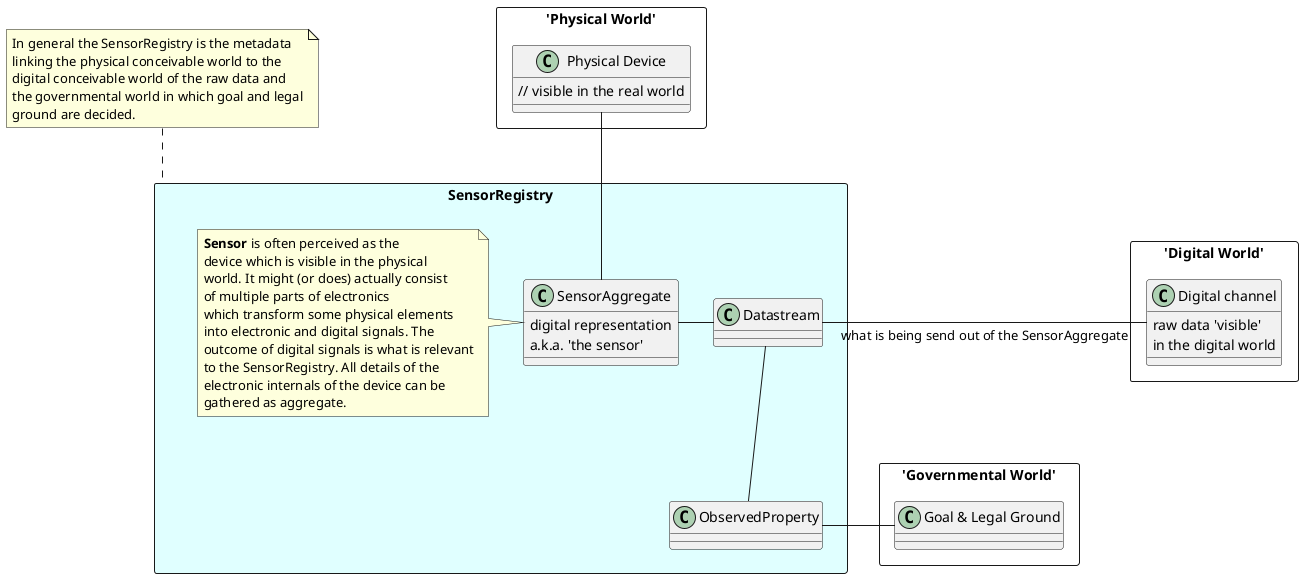 @startuml "SensRNet-Datamodel-Context"

package "'Physical World'" <<Rectangle>> {

    class "Physical Device" {
        // visible in the real world
    }

}

package "SensorRegistry" <<Rectangle>> #LightCyan {


    class SensorAggregate {
        digital representation
        a.k.a. 'the sensor'
    }

    note left
        <b>Sensor</b> is often perceived as the
        device which is visible in the physical
        world. It might (or does) actually consist
        of multiple parts of electronics
        which transform some physical elements
        into electronic and digital signals. The
        outcome of digital signals is what is relevant
        to the SensorRegistry. All details of the
        electronic internals of the device can be
        gathered as aggregate.
    end note

    class Datastream

    class ObservedProperty

    SensorAggregate - Datastream
    Datastream -- ObservedProperty

}

note as N1
    In general the SensorRegistry is the metadata
    linking the physical conceivable world to the
    digital conceivable world of the raw data and
    the governmental world in which goal and legal
    ground are decided.
end note

N1 .. "SensorRegistry"

package "'Digital World'" <<Rectangle>> {

    class "Digital channel" {
        raw data 'visible' 
        in the digital world
    }

}

package "'Governmental World'" <<Rectangle>> {

    class "Goal & Legal Ground"
}

"Physical Device" -- "SensorAggregate"
Datastream - "Digital channel" : what is being send out of the SensorAggregate
ObservedProperty - "Goal & Legal Ground"

@enduml